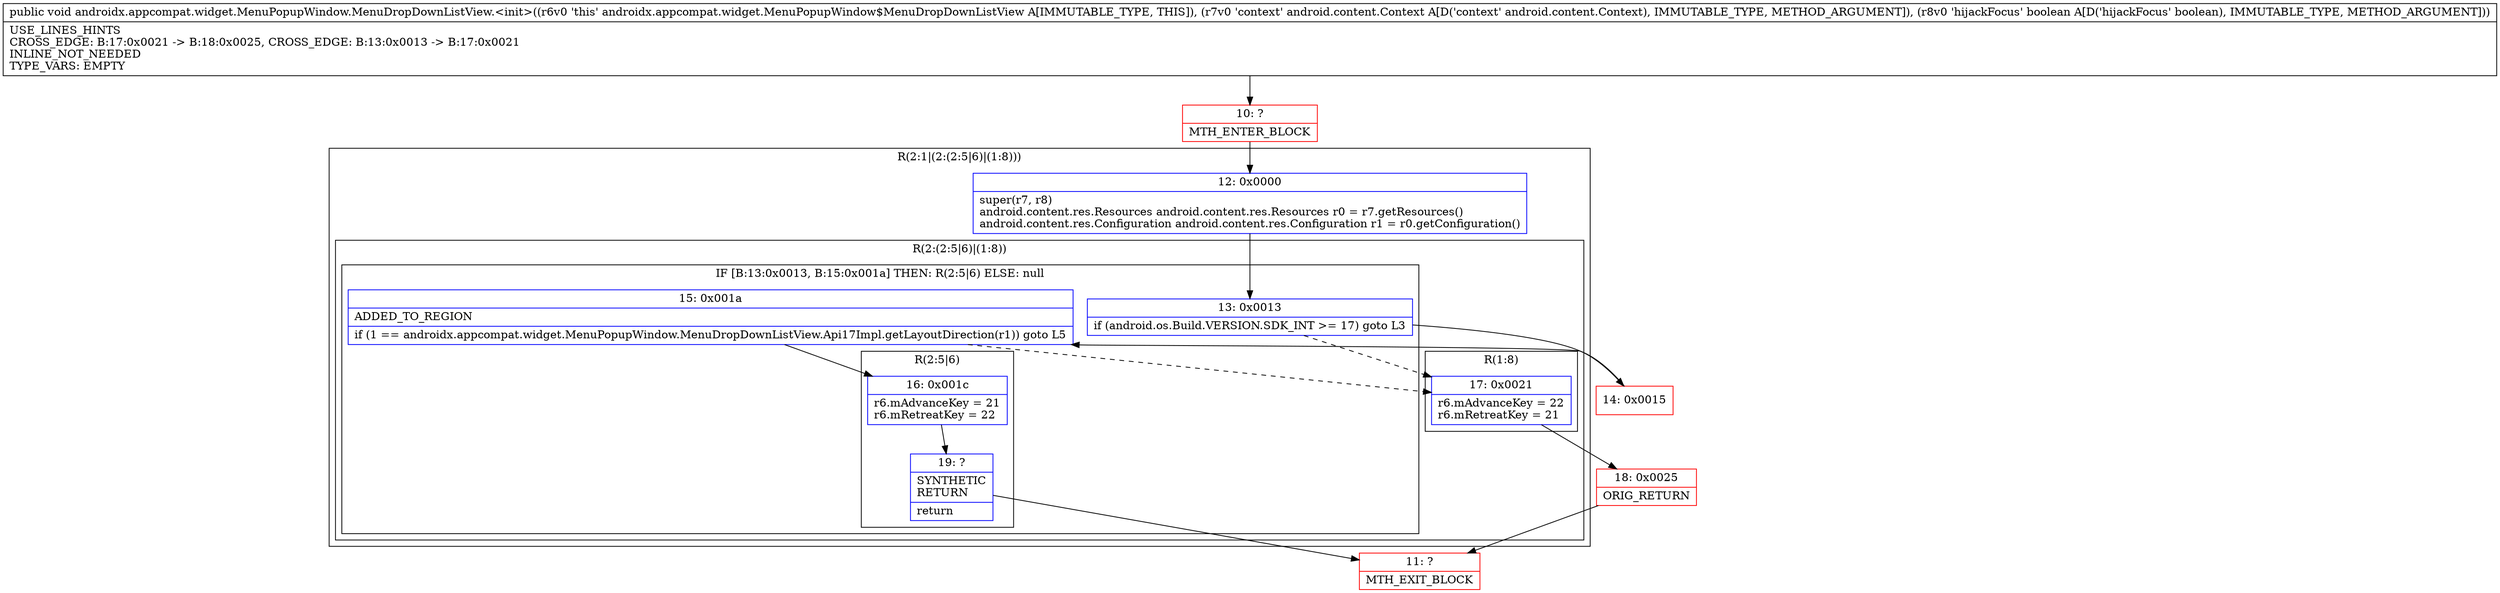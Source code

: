 digraph "CFG forandroidx.appcompat.widget.MenuPopupWindow.MenuDropDownListView.\<init\>(Landroid\/content\/Context;Z)V" {
subgraph cluster_Region_1545870390 {
label = "R(2:1|(2:(2:5|6)|(1:8)))";
node [shape=record,color=blue];
Node_12 [shape=record,label="{12\:\ 0x0000|super(r7, r8)\landroid.content.res.Resources android.content.res.Resources r0 = r7.getResources()\landroid.content.res.Configuration android.content.res.Configuration r1 = r0.getConfiguration()\l}"];
subgraph cluster_Region_1031468317 {
label = "R(2:(2:5|6)|(1:8))";
node [shape=record,color=blue];
subgraph cluster_IfRegion_395093994 {
label = "IF [B:13:0x0013, B:15:0x001a] THEN: R(2:5|6) ELSE: null";
node [shape=record,color=blue];
Node_13 [shape=record,label="{13\:\ 0x0013|if (android.os.Build.VERSION.SDK_INT \>= 17) goto L3\l}"];
Node_15 [shape=record,label="{15\:\ 0x001a|ADDED_TO_REGION\l|if (1 == androidx.appcompat.widget.MenuPopupWindow.MenuDropDownListView.Api17Impl.getLayoutDirection(r1)) goto L5\l}"];
subgraph cluster_Region_502693382 {
label = "R(2:5|6)";
node [shape=record,color=blue];
Node_16 [shape=record,label="{16\:\ 0x001c|r6.mAdvanceKey = 21\lr6.mRetreatKey = 22\l}"];
Node_19 [shape=record,label="{19\:\ ?|SYNTHETIC\lRETURN\l|return\l}"];
}
}
subgraph cluster_Region_932318485 {
label = "R(1:8)";
node [shape=record,color=blue];
Node_17 [shape=record,label="{17\:\ 0x0021|r6.mAdvanceKey = 22\lr6.mRetreatKey = 21\l}"];
}
}
}
Node_10 [shape=record,color=red,label="{10\:\ ?|MTH_ENTER_BLOCK\l}"];
Node_14 [shape=record,color=red,label="{14\:\ 0x0015}"];
Node_11 [shape=record,color=red,label="{11\:\ ?|MTH_EXIT_BLOCK\l}"];
Node_18 [shape=record,color=red,label="{18\:\ 0x0025|ORIG_RETURN\l}"];
MethodNode[shape=record,label="{public void androidx.appcompat.widget.MenuPopupWindow.MenuDropDownListView.\<init\>((r6v0 'this' androidx.appcompat.widget.MenuPopupWindow$MenuDropDownListView A[IMMUTABLE_TYPE, THIS]), (r7v0 'context' android.content.Context A[D('context' android.content.Context), IMMUTABLE_TYPE, METHOD_ARGUMENT]), (r8v0 'hijackFocus' boolean A[D('hijackFocus' boolean), IMMUTABLE_TYPE, METHOD_ARGUMENT]))  | USE_LINES_HINTS\lCROSS_EDGE: B:17:0x0021 \-\> B:18:0x0025, CROSS_EDGE: B:13:0x0013 \-\> B:17:0x0021\lINLINE_NOT_NEEDED\lTYPE_VARS: EMPTY\l}"];
MethodNode -> Node_10;Node_12 -> Node_13;
Node_13 -> Node_14;
Node_13 -> Node_17[style=dashed];
Node_15 -> Node_16;
Node_15 -> Node_17[style=dashed];
Node_16 -> Node_19;
Node_19 -> Node_11;
Node_17 -> Node_18;
Node_10 -> Node_12;
Node_14 -> Node_15;
Node_18 -> Node_11;
}

